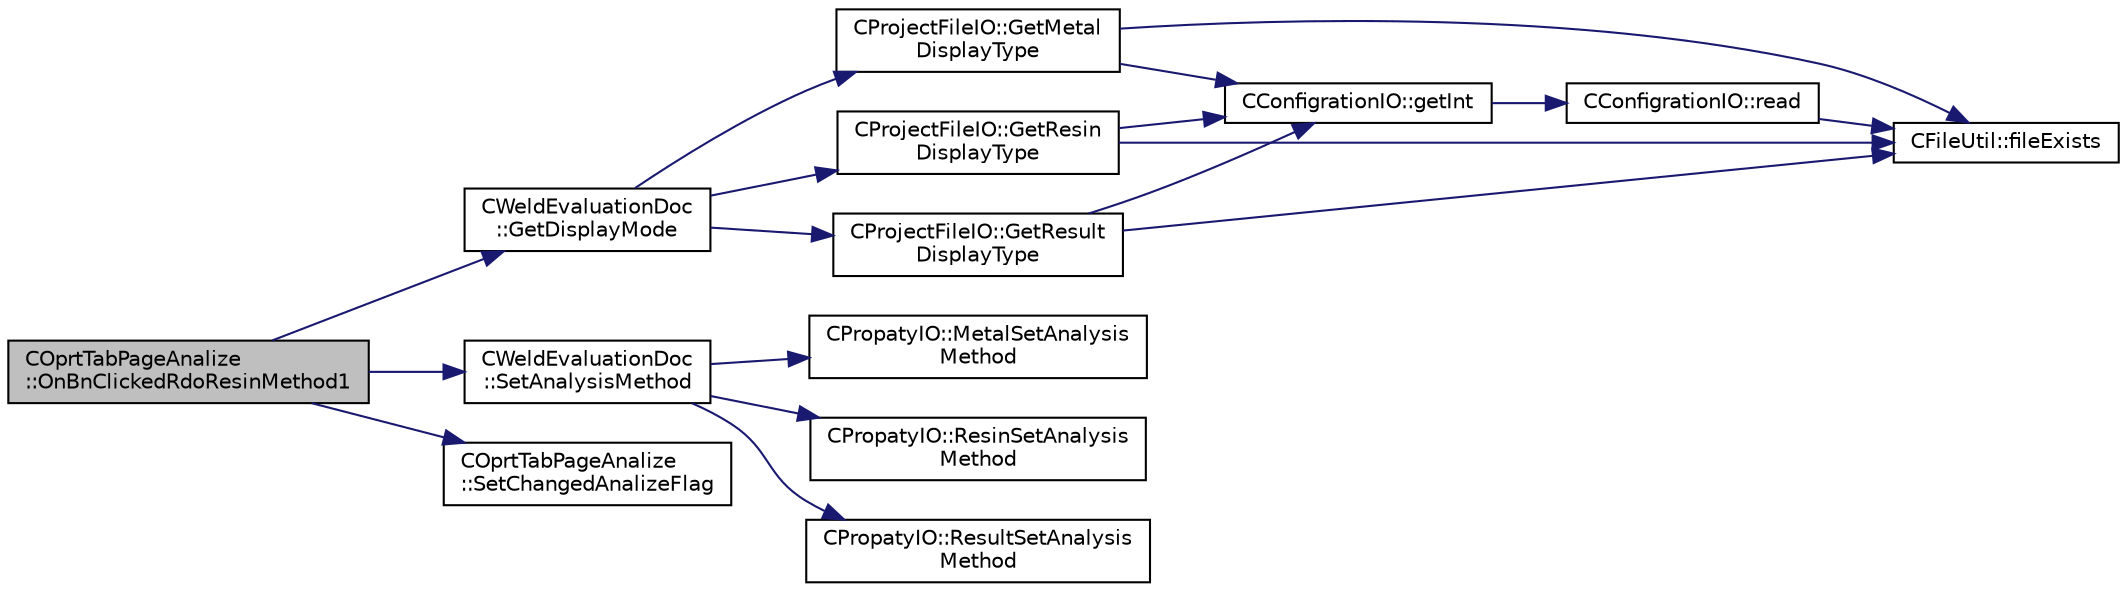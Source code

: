 digraph "COprtTabPageAnalize::OnBnClickedRdoResinMethod1"
{
 // LATEX_PDF_SIZE
  edge [fontname="Helvetica",fontsize="10",labelfontname="Helvetica",labelfontsize="10"];
  node [fontname="Helvetica",fontsize="10",shape=record];
  rankdir="LR";
  Node1 [label="COprtTabPageAnalize\l::OnBnClickedRdoResinMethod1",height=0.2,width=0.4,color="black", fillcolor="grey75", style="filled", fontcolor="black",tooltip="樹脂面解析方法k-means選択時処理"];
  Node1 -> Node2 [color="midnightblue",fontsize="10",style="solid",fontname="Helvetica"];
  Node2 [label="CWeldEvaluationDoc\l::GetDisplayMode",height=0.2,width=0.4,color="black", fillcolor="white", style="filled",URL="$class_c_weld_evaluation_doc.html#a6fb9f31759c4175b40446be90447a42f",tooltip="表示モードの取得"];
  Node2 -> Node3 [color="midnightblue",fontsize="10",style="solid",fontname="Helvetica"];
  Node3 [label="CProjectFileIO::GetMetal\lDisplayType",height=0.2,width=0.4,color="black", fillcolor="white", style="filled",URL="$class_c_project_file_i_o.html#a01bc129069b3ba05ed979729f88be551",tooltip="金属画像表示タイプの取得"];
  Node3 -> Node4 [color="midnightblue",fontsize="10",style="solid",fontname="Helvetica"];
  Node4 [label="CFileUtil::fileExists",height=0.2,width=0.4,color="black", fillcolor="white", style="filled",URL="$class_c_file_util.html#a9a8b3e89af30c1826d518719aad2c3df",tooltip="ファイルが存在するかを確認する"];
  Node3 -> Node5 [color="midnightblue",fontsize="10",style="solid",fontname="Helvetica"];
  Node5 [label="CConfigrationIO::getInt",height=0.2,width=0.4,color="black", fillcolor="white", style="filled",URL="$class_c_configration_i_o.html#a60d2dbaa282946adcc42ebd04fc08805",tooltip="指定セクションのキー値（整数）を取得"];
  Node5 -> Node6 [color="midnightblue",fontsize="10",style="solid",fontname="Helvetica"];
  Node6 [label="CConfigrationIO::read",height=0.2,width=0.4,color="black", fillcolor="white", style="filled",URL="$class_c_configration_i_o.html#a73ecbb6f7141bad005e290e9f48c576f",tooltip="指定セクションのキー値を取得"];
  Node6 -> Node4 [color="midnightblue",fontsize="10",style="solid",fontname="Helvetica"];
  Node2 -> Node7 [color="midnightblue",fontsize="10",style="solid",fontname="Helvetica"];
  Node7 [label="CProjectFileIO::GetResin\lDisplayType",height=0.2,width=0.4,color="black", fillcolor="white", style="filled",URL="$class_c_project_file_i_o.html#ae824553dca5d5e1f69ea7e4687dd1588",tooltip="樹脂画像表示タイプの取得"];
  Node7 -> Node4 [color="midnightblue",fontsize="10",style="solid",fontname="Helvetica"];
  Node7 -> Node5 [color="midnightblue",fontsize="10",style="solid",fontname="Helvetica"];
  Node2 -> Node8 [color="midnightblue",fontsize="10",style="solid",fontname="Helvetica"];
  Node8 [label="CProjectFileIO::GetResult\lDisplayType",height=0.2,width=0.4,color="black", fillcolor="white", style="filled",URL="$class_c_project_file_i_o.html#a3ff4f09ff5ba28cac5284611c2f4a628",tooltip="接合結果画像表示タイプの取得"];
  Node8 -> Node4 [color="midnightblue",fontsize="10",style="solid",fontname="Helvetica"];
  Node8 -> Node5 [color="midnightblue",fontsize="10",style="solid",fontname="Helvetica"];
  Node1 -> Node9 [color="midnightblue",fontsize="10",style="solid",fontname="Helvetica"];
  Node9 [label="CWeldEvaluationDoc\l::SetAnalysisMethod",height=0.2,width=0.4,color="black", fillcolor="white", style="filled",URL="$class_c_weld_evaluation_doc.html#aa3188290e41d704b8c34cb8dfd8f2a1d",tooltip="解析方法の設定"];
  Node9 -> Node10 [color="midnightblue",fontsize="10",style="solid",fontname="Helvetica"];
  Node10 [label="CPropatyIO::MetalSetAnalysis\lMethod",height=0.2,width=0.4,color="black", fillcolor="white", style="filled",URL="$class_c_propaty_i_o.html#a5c053cec7083e77d1f285f262f4ddbd1",tooltip="金属面の解析方法の設定"];
  Node9 -> Node11 [color="midnightblue",fontsize="10",style="solid",fontname="Helvetica"];
  Node11 [label="CPropatyIO::ResinSetAnalysis\lMethod",height=0.2,width=0.4,color="black", fillcolor="white", style="filled",URL="$class_c_propaty_i_o.html#ac179aa732fd5e8373f6deeb918367fdc",tooltip="樹脂面の解析方法の設定"];
  Node9 -> Node12 [color="midnightblue",fontsize="10",style="solid",fontname="Helvetica"];
  Node12 [label="CPropatyIO::ResultSetAnalysis\lMethod",height=0.2,width=0.4,color="black", fillcolor="white", style="filled",URL="$class_c_propaty_i_o.html#a80b10d181a91d1536e78be10dcf4e50c",tooltip="接合結果の解析方法の設定"];
  Node1 -> Node13 [color="midnightblue",fontsize="10",style="solid",fontname="Helvetica"];
  Node13 [label="COprtTabPageAnalize\l::SetChangedAnalizeFlag",height=0.2,width=0.4,color="black", fillcolor="white", style="filled",URL="$class_c_oprt_tab_page_analize.html#a005f1d0b1d8100a5d818c5a0d6da5ba9",tooltip="解析方法変更フラグのリセット"];
}
